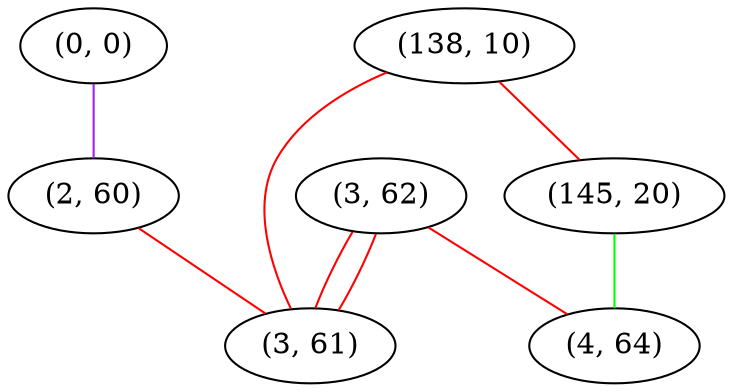 graph "" {
"(0, 0)";
"(2, 60)";
"(138, 10)";
"(145, 20)";
"(3, 62)";
"(3, 61)";
"(4, 64)";
"(0, 0)" -- "(2, 60)"  [color=purple, key=0, weight=4];
"(2, 60)" -- "(3, 61)"  [color=red, key=0, weight=1];
"(138, 10)" -- "(145, 20)"  [color=red, key=0, weight=1];
"(138, 10)" -- "(3, 61)"  [color=red, key=0, weight=1];
"(145, 20)" -- "(4, 64)"  [color=green, key=0, weight=2];
"(3, 62)" -- "(4, 64)"  [color=red, key=0, weight=1];
"(3, 62)" -- "(3, 61)"  [color=red, key=0, weight=1];
"(3, 62)" -- "(3, 61)"  [color=red, key=1, weight=1];
}
